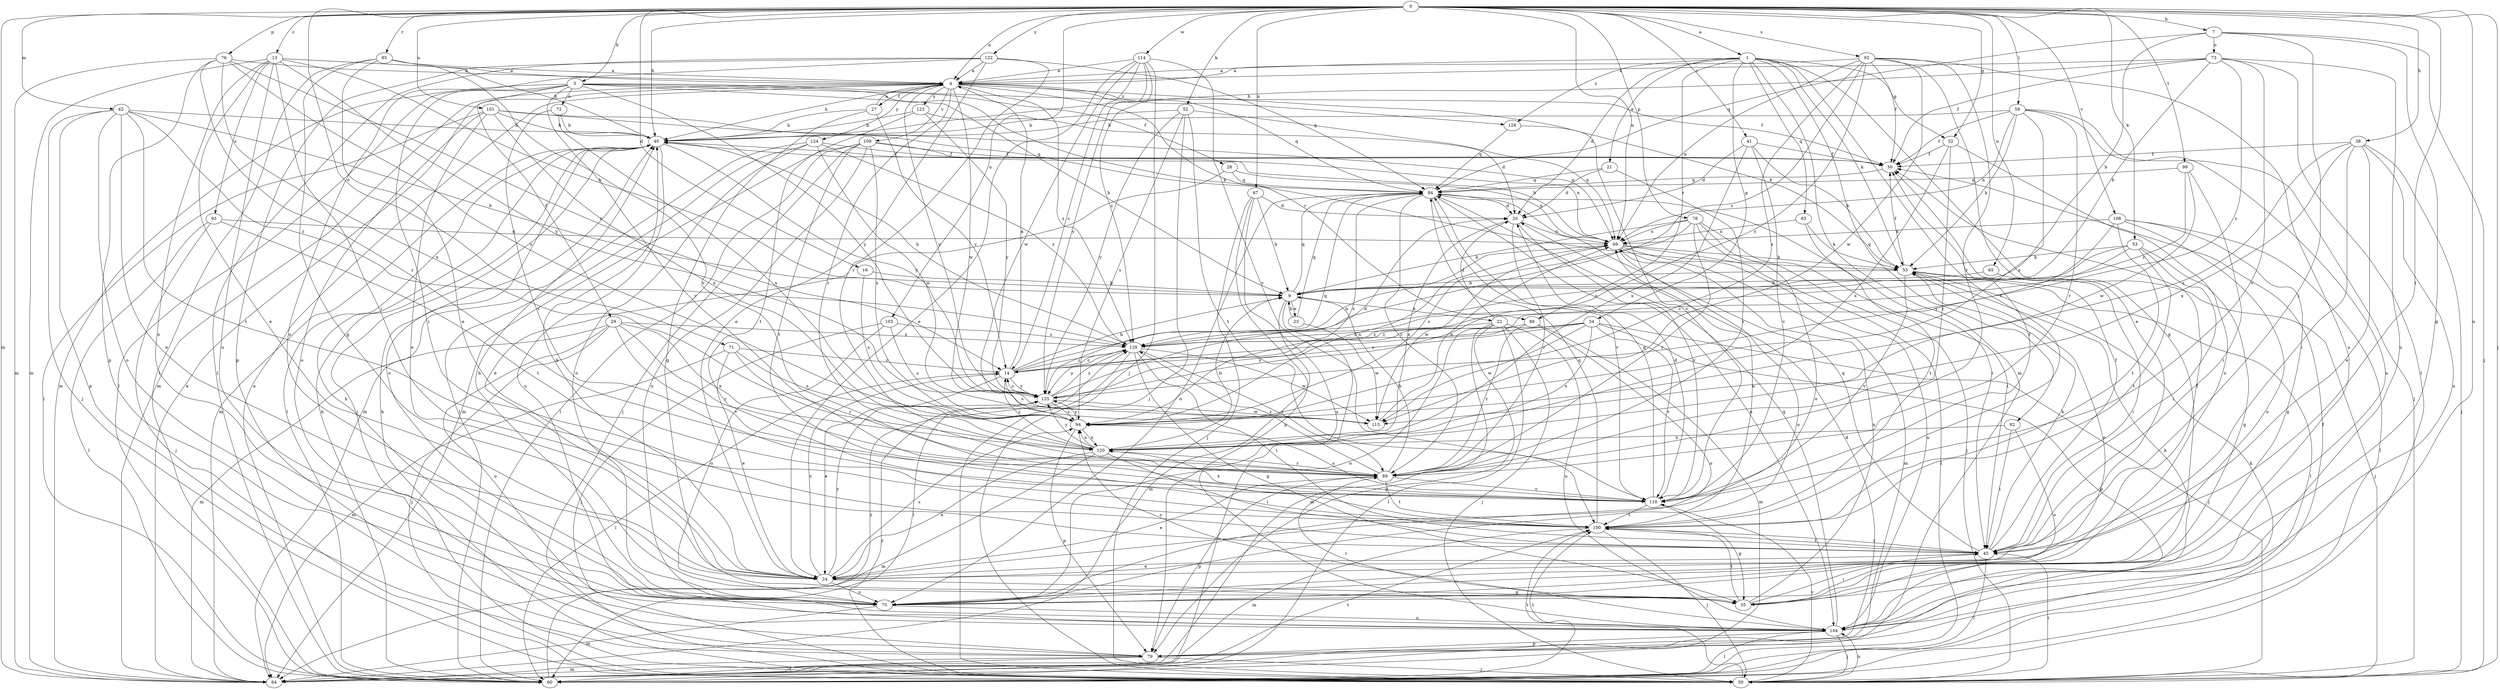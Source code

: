 strict digraph  {
0;
1;
4;
5;
7;
9;
13;
14;
16;
20;
21;
22;
23;
24;
27;
28;
29;
30;
32;
34;
35;
38;
40;
41;
45;
50;
52;
53;
55;
59;
60;
62;
64;
65;
67;
69;
71;
72;
73;
75;
76;
78;
79;
82;
83;
84;
85;
86;
89;
92;
93;
94;
99;
100;
101;
103;
104;
108;
109;
110;
114;
115;
120;
122;
123;
124;
125;
128;
129;
0 -> 1  [label=a];
0 -> 4  [label=a];
0 -> 5  [label=b];
0 -> 7  [label=b];
0 -> 13  [label=c];
0 -> 16  [label=d];
0 -> 32  [label=g];
0 -> 38  [label=h];
0 -> 40  [label=h];
0 -> 41  [label=i];
0 -> 45  [label=i];
0 -> 50  [label=j];
0 -> 52  [label=k];
0 -> 53  [label=k];
0 -> 59  [label=l];
0 -> 62  [label=m];
0 -> 64  [label=m];
0 -> 65  [label=n];
0 -> 67  [label=n];
0 -> 69  [label=n];
0 -> 71  [label=o];
0 -> 76  [label=p];
0 -> 78  [label=p];
0 -> 85  [label=r];
0 -> 92  [label=s];
0 -> 99  [label=t];
0 -> 101  [label=u];
0 -> 103  [label=u];
0 -> 104  [label=u];
0 -> 108  [label=v];
0 -> 114  [label=w];
0 -> 122  [label=y];
1 -> 4  [label=a];
1 -> 20  [label=d];
1 -> 21  [label=e];
1 -> 32  [label=g];
1 -> 34  [label=g];
1 -> 35  [label=g];
1 -> 55  [label=k];
1 -> 64  [label=m];
1 -> 82  [label=q];
1 -> 83  [label=q];
1 -> 86  [label=r];
1 -> 100  [label=t];
1 -> 128  [label=z];
4 -> 27  [label=f];
4 -> 40  [label=h];
4 -> 55  [label=k];
4 -> 64  [label=m];
4 -> 84  [label=q];
4 -> 86  [label=r];
4 -> 89  [label=r];
4 -> 109  [label=v];
4 -> 115  [label=w];
4 -> 123  [label=y];
4 -> 124  [label=y];
4 -> 125  [label=y];
4 -> 128  [label=z];
4 -> 129  [label=z];
5 -> 9  [label=b];
5 -> 28  [label=f];
5 -> 29  [label=f];
5 -> 30  [label=f];
5 -> 45  [label=i];
5 -> 55  [label=k];
5 -> 60  [label=l];
5 -> 64  [label=m];
5 -> 72  [label=o];
5 -> 110  [label=v];
5 -> 125  [label=y];
7 -> 9  [label=b];
7 -> 35  [label=g];
7 -> 45  [label=i];
7 -> 50  [label=j];
7 -> 73  [label=o];
7 -> 84  [label=q];
9 -> 22  [label=e];
9 -> 23  [label=e];
9 -> 60  [label=l];
9 -> 64  [label=m];
9 -> 84  [label=q];
13 -> 4  [label=a];
13 -> 9  [label=b];
13 -> 24  [label=e];
13 -> 40  [label=h];
13 -> 45  [label=i];
13 -> 64  [label=m];
13 -> 75  [label=o];
13 -> 93  [label=s];
13 -> 104  [label=u];
13 -> 125  [label=y];
14 -> 4  [label=a];
14 -> 9  [label=b];
14 -> 24  [label=e];
14 -> 60  [label=l];
14 -> 69  [label=n];
14 -> 94  [label=s];
14 -> 125  [label=y];
14 -> 129  [label=z];
16 -> 9  [label=b];
16 -> 94  [label=s];
20 -> 69  [label=n];
20 -> 89  [label=r];
20 -> 110  [label=v];
20 -> 120  [label=x];
21 -> 20  [label=d];
21 -> 84  [label=q];
21 -> 89  [label=r];
22 -> 20  [label=d];
22 -> 50  [label=j];
22 -> 60  [label=l];
22 -> 64  [label=m];
22 -> 75  [label=o];
22 -> 79  [label=p];
22 -> 104  [label=u];
22 -> 129  [label=z];
23 -> 9  [label=b];
23 -> 84  [label=q];
23 -> 115  [label=w];
24 -> 14  [label=c];
24 -> 35  [label=g];
24 -> 40  [label=h];
24 -> 75  [label=o];
24 -> 94  [label=s];
24 -> 125  [label=y];
27 -> 4  [label=a];
27 -> 14  [label=c];
27 -> 35  [label=g];
27 -> 40  [label=h];
28 -> 24  [label=e];
28 -> 69  [label=n];
28 -> 84  [label=q];
29 -> 50  [label=j];
29 -> 64  [label=m];
29 -> 89  [label=r];
29 -> 104  [label=u];
29 -> 110  [label=v];
29 -> 120  [label=x];
29 -> 129  [label=z];
30 -> 84  [label=q];
32 -> 30  [label=f];
32 -> 75  [label=o];
32 -> 89  [label=r];
32 -> 120  [label=x];
34 -> 14  [label=c];
34 -> 50  [label=j];
34 -> 79  [label=p];
34 -> 110  [label=v];
34 -> 115  [label=w];
34 -> 120  [label=x];
34 -> 125  [label=y];
34 -> 129  [label=z];
35 -> 45  [label=i];
35 -> 69  [label=n];
35 -> 94  [label=s];
35 -> 100  [label=t];
38 -> 24  [label=e];
38 -> 30  [label=f];
38 -> 45  [label=i];
38 -> 50  [label=j];
38 -> 94  [label=s];
38 -> 104  [label=u];
38 -> 120  [label=x];
40 -> 30  [label=f];
40 -> 50  [label=j];
40 -> 60  [label=l];
40 -> 64  [label=m];
40 -> 75  [label=o];
40 -> 104  [label=u];
40 -> 125  [label=y];
41 -> 20  [label=d];
41 -> 30  [label=f];
41 -> 55  [label=k];
41 -> 110  [label=v];
41 -> 120  [label=x];
45 -> 24  [label=e];
45 -> 30  [label=f];
45 -> 55  [label=k];
45 -> 60  [label=l];
45 -> 84  [label=q];
45 -> 100  [label=t];
50 -> 40  [label=h];
50 -> 45  [label=i];
50 -> 100  [label=t];
50 -> 104  [label=u];
50 -> 110  [label=v];
50 -> 125  [label=y];
52 -> 40  [label=h];
52 -> 50  [label=j];
52 -> 69  [label=n];
52 -> 94  [label=s];
52 -> 100  [label=t];
52 -> 125  [label=y];
53 -> 14  [label=c];
53 -> 35  [label=g];
53 -> 45  [label=i];
53 -> 55  [label=k];
53 -> 100  [label=t];
53 -> 129  [label=z];
55 -> 9  [label=b];
55 -> 30  [label=f];
55 -> 50  [label=j];
55 -> 60  [label=l];
55 -> 75  [label=o];
55 -> 110  [label=v];
59 -> 30  [label=f];
59 -> 40  [label=h];
59 -> 50  [label=j];
59 -> 55  [label=k];
59 -> 69  [label=n];
59 -> 89  [label=r];
59 -> 94  [label=s];
59 -> 104  [label=u];
60 -> 4  [label=a];
60 -> 30  [label=f];
60 -> 40  [label=h];
60 -> 100  [label=t];
60 -> 129  [label=z];
62 -> 9  [label=b];
62 -> 24  [label=e];
62 -> 40  [label=h];
62 -> 50  [label=j];
62 -> 75  [label=o];
62 -> 79  [label=p];
62 -> 100  [label=t];
62 -> 129  [label=z];
64 -> 4  [label=a];
64 -> 100  [label=t];
65 -> 9  [label=b];
65 -> 45  [label=i];
67 -> 9  [label=b];
67 -> 20  [label=d];
67 -> 50  [label=j];
67 -> 79  [label=p];
67 -> 104  [label=u];
69 -> 40  [label=h];
69 -> 55  [label=k];
69 -> 60  [label=l];
69 -> 64  [label=m];
69 -> 75  [label=o];
69 -> 104  [label=u];
69 -> 115  [label=w];
71 -> 14  [label=c];
71 -> 24  [label=e];
71 -> 64  [label=m];
71 -> 89  [label=r];
71 -> 94  [label=s];
72 -> 40  [label=h];
72 -> 110  [label=v];
72 -> 120  [label=x];
73 -> 4  [label=a];
73 -> 9  [label=b];
73 -> 14  [label=c];
73 -> 30  [label=f];
73 -> 40  [label=h];
73 -> 60  [label=l];
73 -> 104  [label=u];
73 -> 110  [label=v];
75 -> 30  [label=f];
75 -> 40  [label=h];
75 -> 64  [label=m];
75 -> 104  [label=u];
76 -> 4  [label=a];
76 -> 14  [label=c];
76 -> 64  [label=m];
76 -> 79  [label=p];
76 -> 89  [label=r];
76 -> 94  [label=s];
76 -> 120  [label=x];
78 -> 9  [label=b];
78 -> 24  [label=e];
78 -> 45  [label=i];
78 -> 50  [label=j];
78 -> 69  [label=n];
78 -> 89  [label=r];
78 -> 94  [label=s];
79 -> 20  [label=d];
79 -> 40  [label=h];
79 -> 50  [label=j];
79 -> 55  [label=k];
79 -> 60  [label=l];
79 -> 64  [label=m];
82 -> 45  [label=i];
82 -> 75  [label=o];
82 -> 120  [label=x];
83 -> 55  [label=k];
83 -> 69  [label=n];
83 -> 100  [label=t];
84 -> 20  [label=d];
84 -> 45  [label=i];
84 -> 75  [label=o];
84 -> 89  [label=r];
84 -> 94  [label=s];
84 -> 104  [label=u];
84 -> 110  [label=v];
85 -> 4  [label=a];
85 -> 24  [label=e];
85 -> 35  [label=g];
85 -> 60  [label=l];
85 -> 110  [label=v];
86 -> 64  [label=m];
86 -> 75  [label=o];
86 -> 89  [label=r];
86 -> 129  [label=z];
89 -> 9  [label=b];
89 -> 24  [label=e];
89 -> 79  [label=p];
89 -> 100  [label=t];
89 -> 110  [label=v];
89 -> 129  [label=z];
92 -> 4  [label=a];
92 -> 24  [label=e];
92 -> 30  [label=f];
92 -> 69  [label=n];
92 -> 89  [label=r];
92 -> 94  [label=s];
92 -> 104  [label=u];
92 -> 115  [label=w];
92 -> 125  [label=y];
92 -> 129  [label=z];
93 -> 50  [label=j];
93 -> 60  [label=l];
93 -> 69  [label=n];
93 -> 100  [label=t];
94 -> 69  [label=n];
94 -> 79  [label=p];
94 -> 120  [label=x];
94 -> 125  [label=y];
99 -> 45  [label=i];
99 -> 84  [label=q];
99 -> 115  [label=w];
99 -> 129  [label=z];
100 -> 45  [label=i];
100 -> 50  [label=j];
100 -> 64  [label=m];
100 -> 69  [label=n];
100 -> 84  [label=q];
101 -> 24  [label=e];
101 -> 40  [label=h];
101 -> 60  [label=l];
101 -> 69  [label=n];
101 -> 75  [label=o];
101 -> 84  [label=q];
101 -> 120  [label=x];
103 -> 50  [label=j];
103 -> 75  [label=o];
103 -> 94  [label=s];
103 -> 129  [label=z];
104 -> 50  [label=j];
104 -> 55  [label=k];
104 -> 60  [label=l];
104 -> 79  [label=p];
104 -> 84  [label=q];
104 -> 89  [label=r];
108 -> 35  [label=g];
108 -> 60  [label=l];
108 -> 69  [label=n];
108 -> 75  [label=o];
108 -> 100  [label=t];
108 -> 125  [label=y];
109 -> 30  [label=f];
109 -> 50  [label=j];
109 -> 60  [label=l];
109 -> 64  [label=m];
109 -> 69  [label=n];
109 -> 94  [label=s];
109 -> 100  [label=t];
109 -> 104  [label=u];
110 -> 20  [label=d];
110 -> 30  [label=f];
110 -> 35  [label=g];
110 -> 84  [label=q];
110 -> 94  [label=s];
110 -> 100  [label=t];
110 -> 120  [label=x];
114 -> 4  [label=a];
114 -> 14  [label=c];
114 -> 24  [label=e];
114 -> 50  [label=j];
114 -> 110  [label=v];
114 -> 115  [label=w];
114 -> 125  [label=y];
114 -> 129  [label=z];
115 -> 69  [label=n];
120 -> 9  [label=b];
120 -> 14  [label=c];
120 -> 24  [label=e];
120 -> 45  [label=i];
120 -> 64  [label=m];
120 -> 89  [label=r];
120 -> 94  [label=s];
120 -> 125  [label=y];
122 -> 4  [label=a];
122 -> 24  [label=e];
122 -> 60  [label=l];
122 -> 75  [label=o];
122 -> 79  [label=p];
122 -> 84  [label=q];
122 -> 89  [label=r];
123 -> 20  [label=d];
123 -> 40  [label=h];
123 -> 100  [label=t];
123 -> 125  [label=y];
124 -> 30  [label=f];
124 -> 60  [label=l];
124 -> 64  [label=m];
124 -> 75  [label=o];
124 -> 115  [label=w];
124 -> 129  [label=z];
125 -> 14  [label=c];
125 -> 20  [label=d];
125 -> 84  [label=q];
125 -> 94  [label=s];
125 -> 115  [label=w];
125 -> 129  [label=z];
128 -> 84  [label=q];
128 -> 110  [label=v];
129 -> 14  [label=c];
129 -> 35  [label=g];
129 -> 40  [label=h];
129 -> 45  [label=i];
129 -> 60  [label=l];
129 -> 89  [label=r];
129 -> 115  [label=w];
129 -> 125  [label=y];
}
